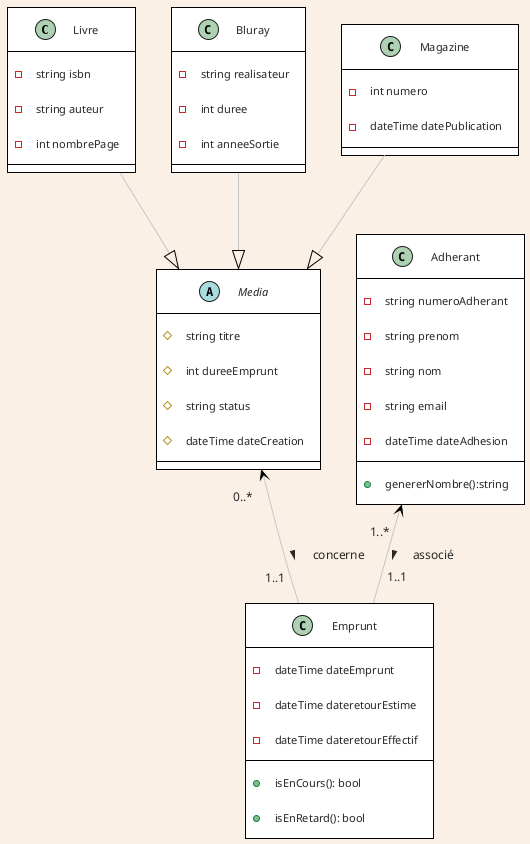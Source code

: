 @startuml

!theme carbon-gray
skinparam ClassBorderColor black
skinparam ClassBackgroundColor white
skinparam BackgroundColor Linen
skinparam ArrowHeadColor black
skinparam Color black

Class Livre {
-string isbn
-string auteur
-int nombrePage
}

Class Bluray {
-string realisateur
-int duree
-int anneeSortie
}

Class Magazine {
-int numero
-dateTime datePublication
}

Abstract Class Media {
#string titre
#int dureeEmprunt
#string status
#dateTime dateCreation
}

Class Adherant {
-string numeroAdherant
-string prenom
-string nom
-string email
-dateTime dateAdhesion
+genererNombre():string
}

Class Emprunt {
-dateTime dateEmprunt
-dateTime dateretourEstime
-dateTime dateretourEffectif
+isEnCours(): bool
+isEnRetard(): bool
}

Livre --|> Media
Bluray --|> Media
Magazine --|> Media
Adherant "1..*" <-- "1..1" Emprunt  : associé >
Media "0..*" <-- "1..1" Emprunt  : concerne >
@enduml
